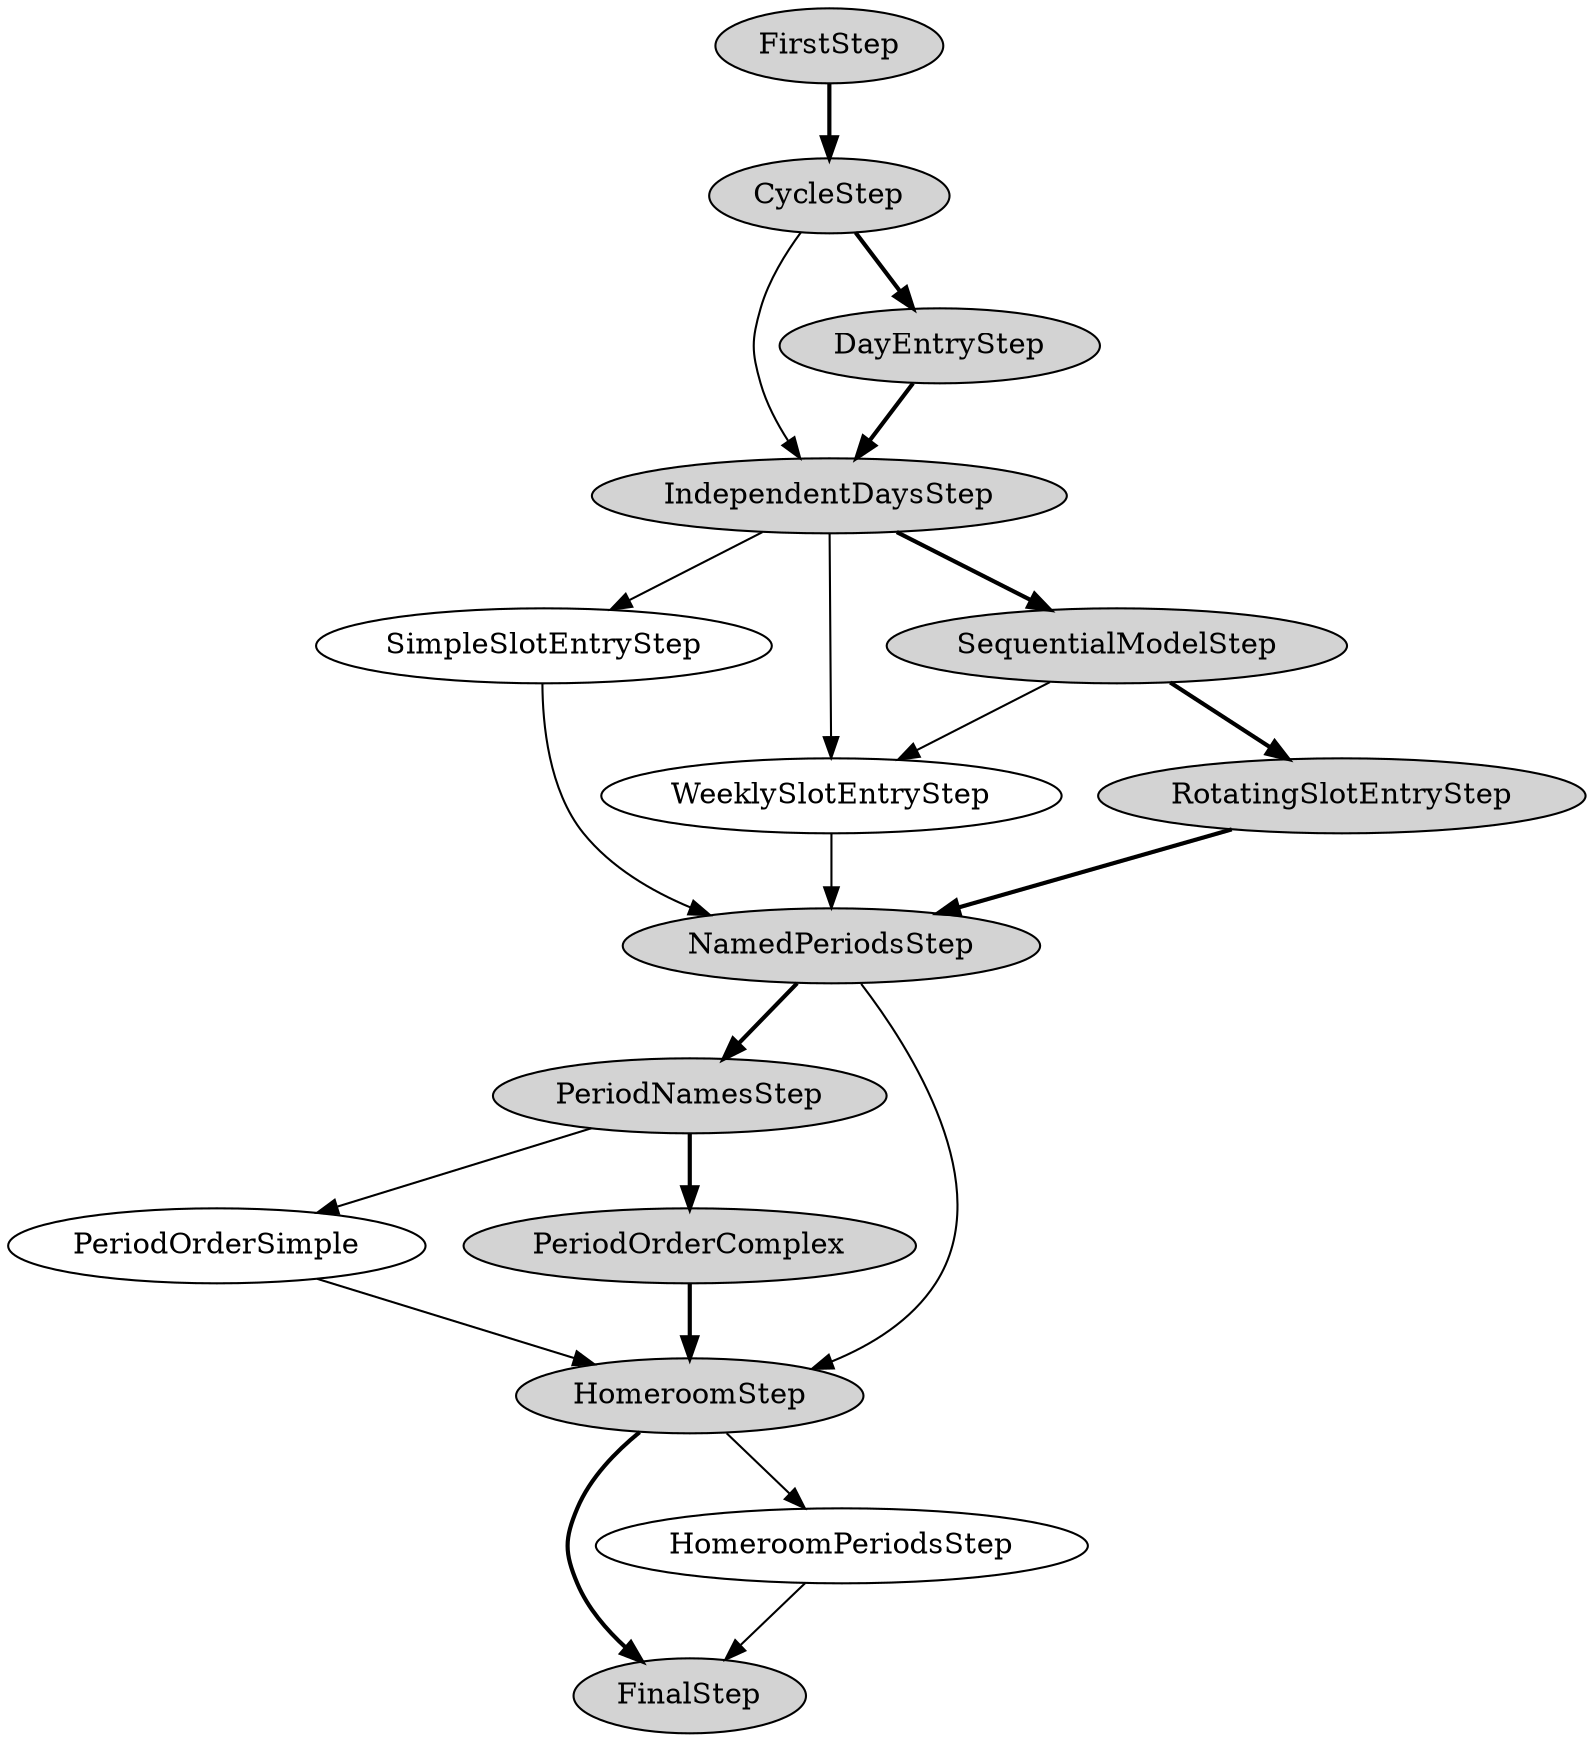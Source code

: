 digraph "Timetable Schema Wizard" {
  FirstStep -> CycleStep [style="bold"];
  CycleStep -> IndependentDaysStep;
  CycleStep -> DayEntryStep [style="bold"];
  DayEntryStep -> IndependentDaysStep [style="bold"];
  IndependentDaysStep -> SimpleSlotEntryStep;
  IndependentDaysStep -> WeeklySlotEntryStep;
  IndependentDaysStep -> SequentialModelStep [style="bold"];
  SequentialModelStep -> WeeklySlotEntryStep;
  SequentialModelStep -> RotatingSlotEntryStep [style="bold"];
  SimpleSlotEntryStep -> NamedPeriodsStep;
  RotatingSlotEntryStep -> NamedPeriodsStep [style="bold"];
  WeeklySlotEntryStep -> NamedPeriodsStep;
  NamedPeriodsStep -> PeriodNamesStep [style="bold"];
  NamedPeriodsStep -> HomeroomStep;
  PeriodNamesStep -> PeriodOrderSimple;
  PeriodNamesStep -> PeriodOrderComplex [style="bold"];
  PeriodOrderSimple -> HomeroomStep;
  PeriodOrderComplex -> HomeroomStep [style="bold"];
  HomeroomStep -> FinalStep [style="bold"];
  HomeroomStep -> HomeroomPeriodsStep;
  HomeroomPeriodsStep -> FinalStep;

  FirstStep[style="filled"];
  CycleStep[style="filled"];
  DayEntryStep[style="filled"];
  IndependentDaysStep[style="filled"];
  SequentialModelStep[style="filled"];
  RotatingSlotEntryStep[style="filled"];
  NamedPeriodsStep[style="filled"];
  PeriodNamesStep[style="filled"];
  PeriodOrderComplex[style="filled"];
  HomeroomStep[style="filled"];
  FinalStep[style="filled"];
}
